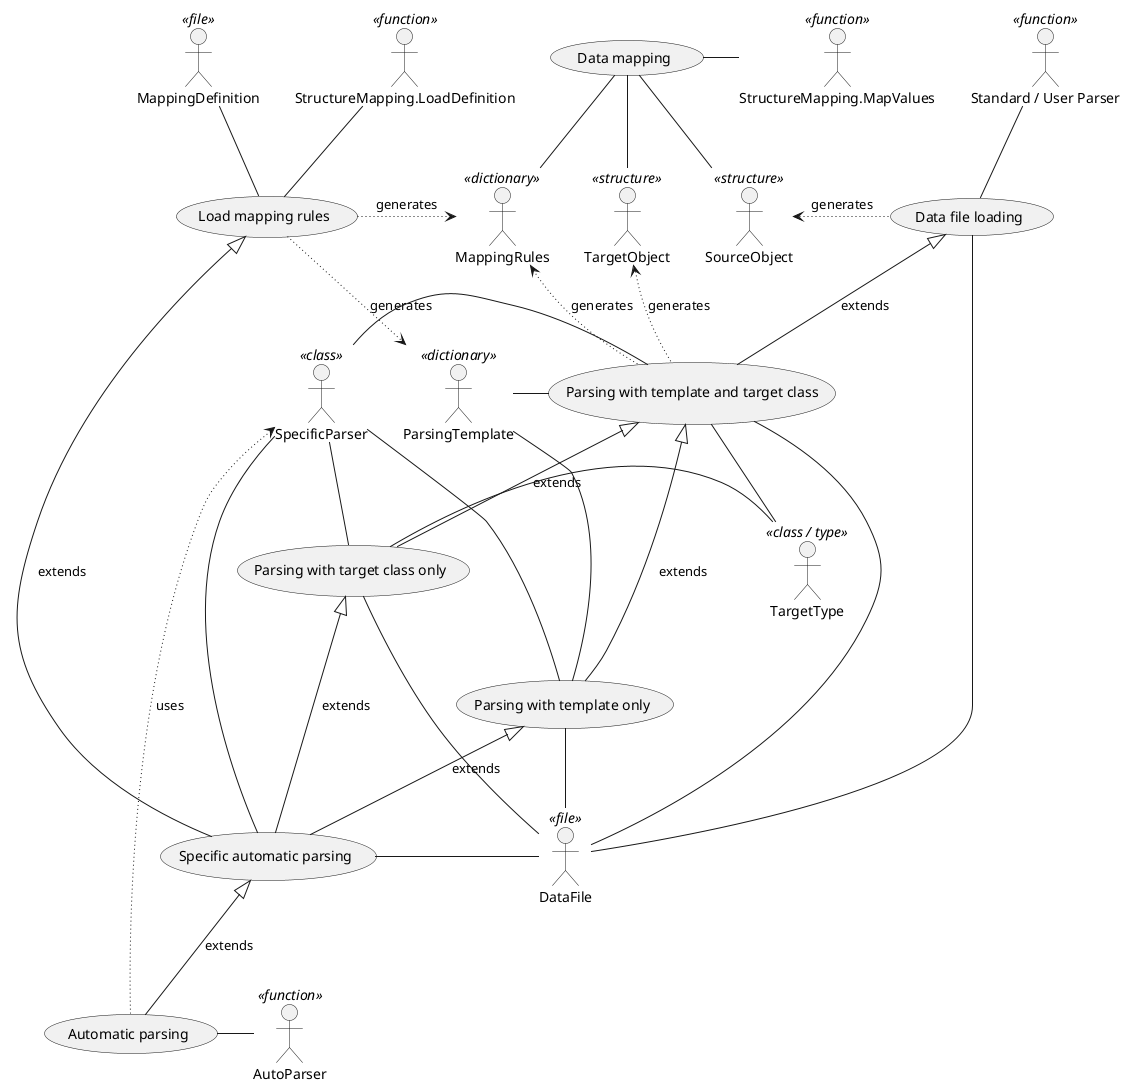 @startuml generic_parsers_use_cases

actor "StructureMapping.LoadDefinition" <<function>> as LoadDefinition

usecase "Data mapping" as DataMapping

LoadDefinition -[hidden] DataMapping

actor "StructureMapping.MapValues" <<function>> as MapValues

DataMapping - MapValues

actor "Standard / User Parser" <<function>> as StandardParser

MapValues -[hidden] StandardParser

usecase "Load mapping rules" as LoadRules

LoadDefinition -- LoadRules

actor MappingRules <<dictionary>>

LoadRules ~> MappingRules : generates

DataMapping -- MappingRules

actor TargetObject <<structure>>

MappingRules -[hidden] TargetObject

DataMapping -- TargetObject

actor SourceObject <<structure>>

TargetObject -[hidden] SourceObject

DataMapping -- SourceObject

usecase "Data file loading" as LoadData

SourceObject <~ LoadData : generates

MapValues -[hidden]- LoadData

StandardParser -- LoadData

actor MappingDefinition <<file>>

MappingDefinition -- LoadRules

MappingDefinition -[hidden] LoadDefinition

actor ParsingTemplate <<dictionary>>

LoadRules ~~> ParsingTemplate : generates

usecase "Parsing with template and target class" as ParsingBoth

ParsingTemplate - ParsingBoth

MappingRules <~~ ParsingBoth : generates

TargetObject <~~ ParsingBoth : generates

SourceObject -[hidden]- ParsingBoth

LoadData <|-- ParsingBoth : extends

actor DataFile <<file>>

ParsingBoth - DataFile

LoadData -- DataFile

usecase "Parsing with target class only" as ParsingClass

ParsingBoth <|-- ParsingClass : extends

usecase "Parsing with template only" as ParsingWTemplate

ParsingClass -[hidden]- ParsingWTemplate

ParsingBoth <|-- ParsingWTemplate : extends

ParsingTemplate - ParsingWTemplate

actor TargetType <<class / type>>

ParsingBoth - TargetType

ParsingClass - TargetType

ParsingClass - DataFile

ParsingWTemplate - DataFile

usecase "Specific automatic parsing" as ParsingAuto

ParsingWTemplate <|-- ParsingAuto : extends

ParsingClass <|-- ParsingAuto : extends

LoadRules <|-- ParsingAuto : extends

ParsingAuto - DataFile

actor SpecificParser <<class>>

SpecificParser - ParsingBoth

SpecificParser - ParsingClass

SpecificParser - ParsingWTemplate

SpecificParser - ParsingAuto

actor AutoParser <<function>>

usecase "Automatic parsing" as FullAuto

FullAuto - AutoParser

ParsingAuto <|-- FullAuto : extends

SpecificParser <~~ FullAuto : uses

@enduml